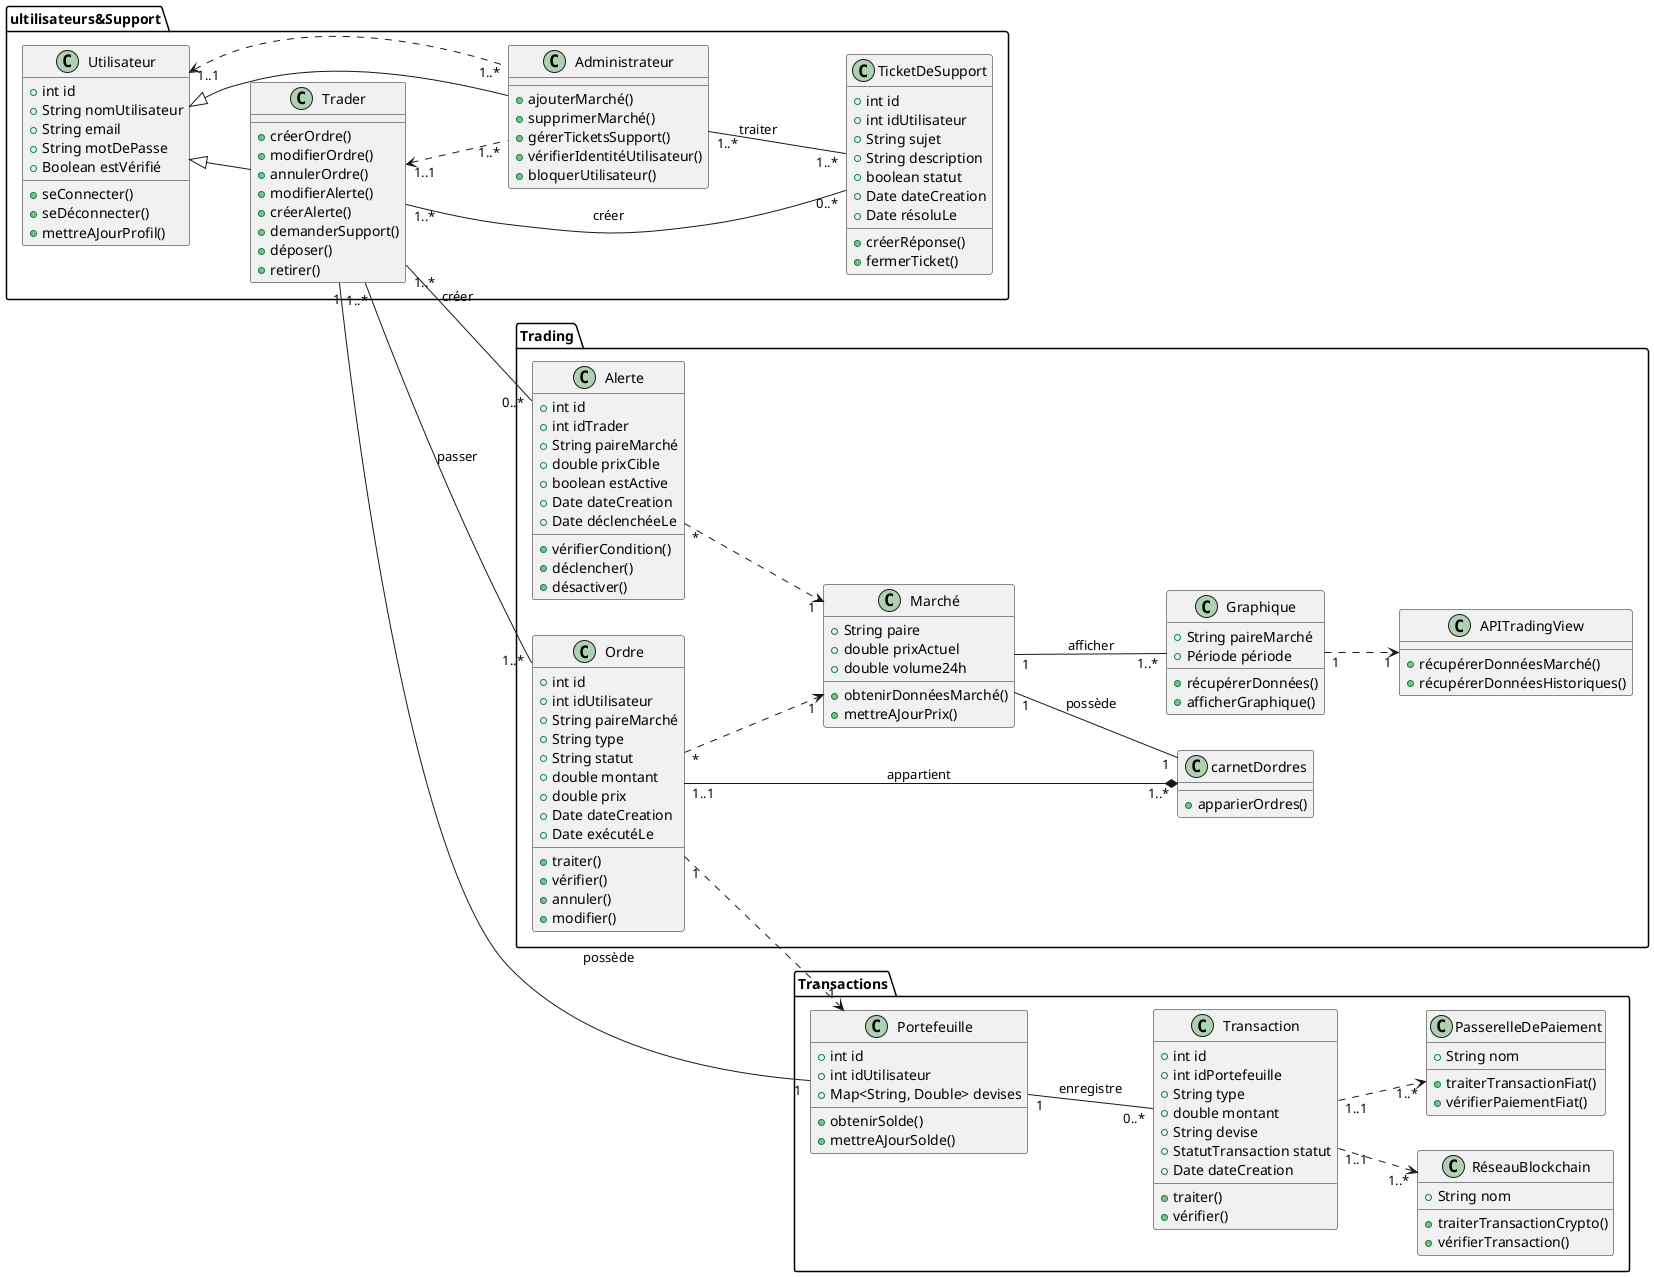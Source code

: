 @startuml PlateformeDeTrading
left to right direction 

package ultilisateurs&Support{

    class Utilisateur {
      +int id
      +String nomUtilisateur
      +String email
      +String motDePasse
      +Boolean estVérifié
      +seConnecter()
      +seDéconnecter()
      +mettreAJourProfil()
    }

    class TicketDeSupport {
      +int id
      +int idUtilisateur
      +String sujet
      +String description
      +boolean statut
      +Date dateCreation
      +Date résoluLe
      +créerRéponse()
      +fermerTicket()
    }

    class Trader {
      +créerOrdre()
      +modifierOrdre()
      +annulerOrdre() 
      +modifierAlerte() 
      +créerAlerte()
      +demanderSupport()
      +déposer()
      +retirer()
    }

    class Administrateur {
      +ajouterMarché()
      +supprimerMarché()
      +gérerTicketsSupport()
      +vérifierIdentitéUtilisateur()
      +bloquerUtilisateur()
    }

}


package Trading {

class Ordre {
  +int id
  +int idUtilisateur 
  +String paireMarché
  +String type
  +String statut
  +double montant
  +double prix
  +Date dateCreation
  +Date exécutéLe
  +traiter()
  +vérifier()
  +annuler()
  +modifier()
}


class carnetDordres {
  +apparierOrdres()
}

class Marché {
  +String paire
  +double prixActuel
  +double volume24h
  +obtenirDonnéesMarché()
  +mettreAJourPrix()
}

class Graphique {
  +String paireMarché
  +Période période
  +récupérerDonnées()
  +afficherGraphique()
}

class Alerte {
  +int id
  +int idTrader
  +String paireMarché
  +double prixCible
  +boolean estActive
  +Date dateCreation
  +Date déclenchéeLe
  +vérifierCondition()
  +déclencher()
  +désactiver()
}

class APITradingView {
  +récupérerDonnéesMarché()
  +récupérerDonnéesHistoriques()
}

}


package Transactions {
    
    class Portefeuille {
      +int id
      +int idUtilisateur
      +Map<String, Double> devises  
      +obtenirSolde()
      +mettreAJourSolde()
    }

    class Transaction {
      +int id
      +int idPortefeuille
      +String type
      +double montant
      +String devise
      +StatutTransaction statut
      +Date dateCreation
      +traiter()
      +vérifier()
    }

    class RéseauBlockchain {
      +String nom
      +traiterTransactionCrypto()
      +vérifierTransaction()
    }

    class PasserelleDePaiement {
      +String nom
      +traiterTransactionFiat()
      +vérifierPaiementFiat()
    }

} 




Utilisateur <|-- Trader
Utilisateur <|-- Administrateur
Trader"1..1" <.. "1..*"Administrateur 
Utilisateur"1..1" <.. "1..*"Administrateur 

Trader "1..*" -- "1..*" Ordre : passer
carnetDordres "1..*" *-- "1..1" Ordre : appartient
Trader "1..*" -- "0..*" Alerte : créer
Trader "1" -- "1" Portefeuille : possède
Trader "1..*" -- "0..*" TicketDeSupport : créer

Administrateur "1..*" -- "1..*" TicketDeSupport : traiter

Ordre "*" ..> "1" Marché  
Ordre "1" ..> "1" Portefeuille 
Marché "1" -- "1..*" Graphique : afficher  
Marché "1" -- "1" carnetDordres : possède 

Portefeuille "1" -- "0..*" Transaction : enregistre

Alerte "*" ..> "1" Marché 

Transaction "1..1" ..> "1..*"RéseauBlockchain 
Transaction "1..1" ..> "1..*"PasserelleDePaiement 

Graphique"1" ..> "1"APITradingView 

@enduml